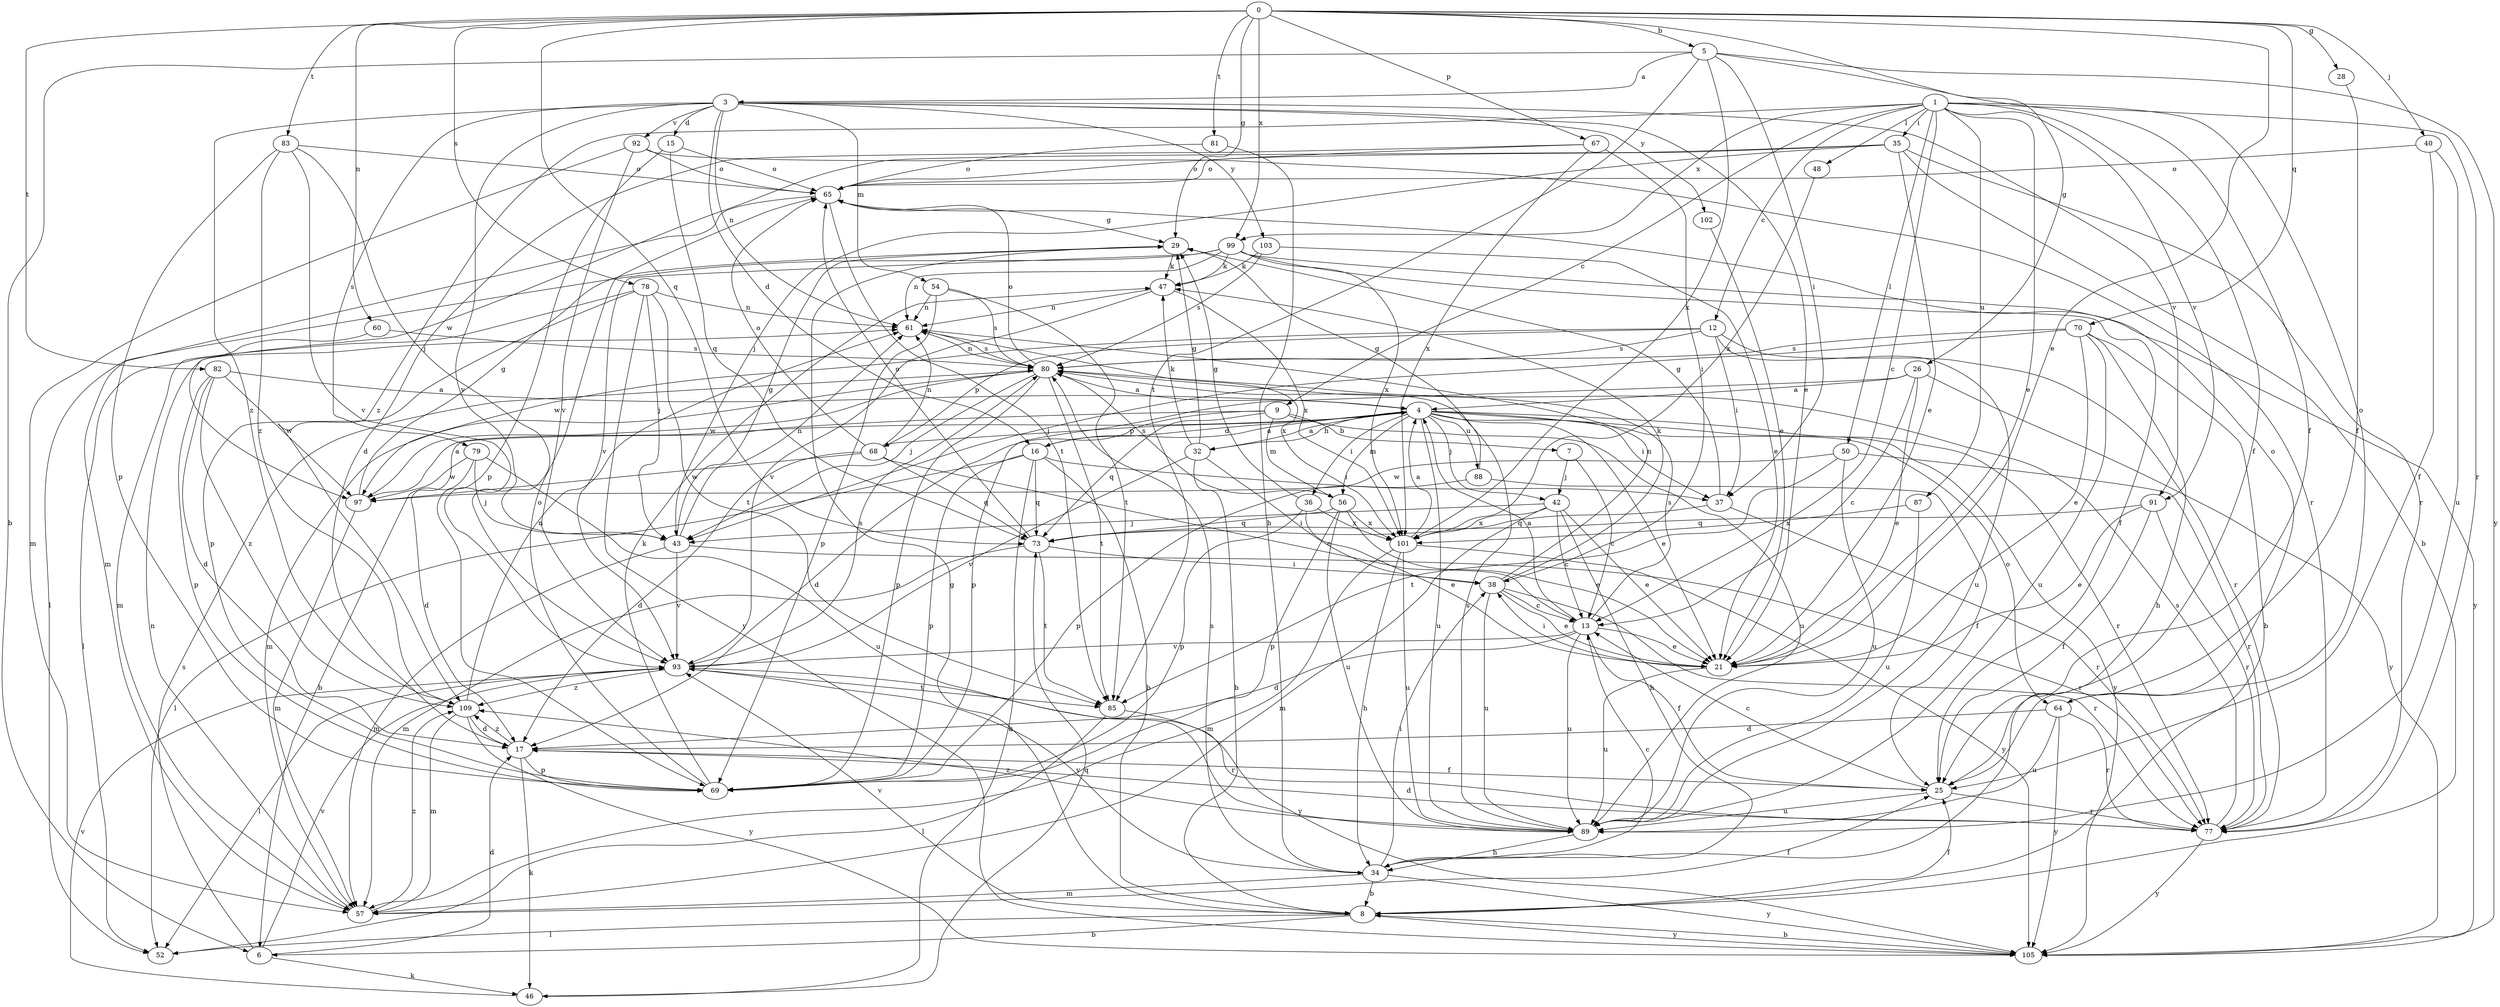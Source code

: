 strict digraph  {
0;
1;
3;
4;
5;
6;
7;
8;
9;
12;
13;
15;
16;
17;
21;
25;
26;
28;
29;
32;
34;
35;
36;
37;
38;
40;
42;
43;
46;
47;
48;
50;
52;
54;
56;
57;
60;
61;
64;
65;
67;
68;
69;
70;
73;
77;
78;
79;
80;
81;
82;
83;
85;
87;
88;
89;
91;
92;
93;
97;
99;
101;
102;
103;
105;
109;
0 -> 5  [label=b];
0 -> 21  [label=e];
0 -> 26  [label=g];
0 -> 28  [label=g];
0 -> 29  [label=g];
0 -> 40  [label=j];
0 -> 60  [label=n];
0 -> 67  [label=p];
0 -> 70  [label=q];
0 -> 73  [label=q];
0 -> 78  [label=s];
0 -> 81  [label=t];
0 -> 82  [label=t];
0 -> 83  [label=t];
0 -> 99  [label=x];
1 -> 9  [label=c];
1 -> 12  [label=c];
1 -> 13  [label=c];
1 -> 21  [label=e];
1 -> 25  [label=f];
1 -> 35  [label=i];
1 -> 48  [label=l];
1 -> 50  [label=l];
1 -> 64  [label=o];
1 -> 77  [label=r];
1 -> 87  [label=u];
1 -> 91  [label=v];
1 -> 99  [label=x];
1 -> 109  [label=z];
3 -> 15  [label=d];
3 -> 16  [label=d];
3 -> 21  [label=e];
3 -> 54  [label=m];
3 -> 61  [label=n];
3 -> 79  [label=s];
3 -> 91  [label=v];
3 -> 92  [label=v];
3 -> 93  [label=v];
3 -> 102  [label=y];
3 -> 103  [label=y];
3 -> 109  [label=z];
4 -> 16  [label=d];
4 -> 21  [label=e];
4 -> 32  [label=h];
4 -> 36  [label=i];
4 -> 37  [label=i];
4 -> 42  [label=j];
4 -> 56  [label=m];
4 -> 64  [label=o];
4 -> 68  [label=p];
4 -> 77  [label=r];
4 -> 88  [label=u];
4 -> 89  [label=u];
4 -> 105  [label=y];
5 -> 3  [label=a];
5 -> 6  [label=b];
5 -> 25  [label=f];
5 -> 37  [label=i];
5 -> 85  [label=t];
5 -> 101  [label=x];
5 -> 105  [label=y];
6 -> 17  [label=d];
6 -> 46  [label=k];
6 -> 80  [label=s];
6 -> 93  [label=v];
7 -> 13  [label=c];
7 -> 42  [label=j];
8 -> 6  [label=b];
8 -> 25  [label=f];
8 -> 29  [label=g];
8 -> 52  [label=l];
8 -> 93  [label=v];
8 -> 105  [label=y];
9 -> 6  [label=b];
9 -> 7  [label=b];
9 -> 17  [label=d];
9 -> 56  [label=m];
9 -> 73  [label=q];
9 -> 89  [label=u];
12 -> 37  [label=i];
12 -> 68  [label=p];
12 -> 77  [label=r];
12 -> 80  [label=s];
12 -> 89  [label=u];
12 -> 97  [label=w];
13 -> 4  [label=a];
13 -> 17  [label=d];
13 -> 21  [label=e];
13 -> 25  [label=f];
13 -> 80  [label=s];
13 -> 89  [label=u];
13 -> 93  [label=v];
15 -> 65  [label=o];
15 -> 69  [label=p];
15 -> 73  [label=q];
16 -> 4  [label=a];
16 -> 8  [label=b];
16 -> 37  [label=i];
16 -> 46  [label=k];
16 -> 52  [label=l];
16 -> 69  [label=p];
16 -> 73  [label=q];
17 -> 25  [label=f];
17 -> 46  [label=k];
17 -> 69  [label=p];
17 -> 109  [label=z];
21 -> 38  [label=i];
21 -> 89  [label=u];
25 -> 13  [label=c];
25 -> 77  [label=r];
25 -> 89  [label=u];
26 -> 4  [label=a];
26 -> 13  [label=c];
26 -> 21  [label=e];
26 -> 69  [label=p];
26 -> 105  [label=y];
28 -> 25  [label=f];
29 -> 47  [label=k];
32 -> 4  [label=a];
32 -> 8  [label=b];
32 -> 29  [label=g];
32 -> 38  [label=i];
32 -> 47  [label=k];
32 -> 93  [label=v];
34 -> 8  [label=b];
34 -> 13  [label=c];
34 -> 38  [label=i];
34 -> 57  [label=m];
34 -> 80  [label=s];
34 -> 93  [label=v];
34 -> 105  [label=y];
35 -> 8  [label=b];
35 -> 21  [label=e];
35 -> 43  [label=j];
35 -> 65  [label=o];
35 -> 77  [label=r];
35 -> 97  [label=w];
36 -> 21  [label=e];
36 -> 29  [label=g];
36 -> 69  [label=p];
36 -> 101  [label=x];
37 -> 29  [label=g];
37 -> 73  [label=q];
37 -> 77  [label=r];
38 -> 13  [label=c];
38 -> 21  [label=e];
38 -> 47  [label=k];
38 -> 61  [label=n];
38 -> 77  [label=r];
38 -> 89  [label=u];
40 -> 25  [label=f];
40 -> 65  [label=o];
40 -> 89  [label=u];
42 -> 13  [label=c];
42 -> 21  [label=e];
42 -> 34  [label=h];
42 -> 43  [label=j];
42 -> 57  [label=m];
42 -> 101  [label=x];
43 -> 29  [label=g];
43 -> 57  [label=m];
43 -> 61  [label=n];
43 -> 77  [label=r];
43 -> 93  [label=v];
46 -> 73  [label=q];
46 -> 93  [label=v];
47 -> 61  [label=n];
47 -> 93  [label=v];
47 -> 101  [label=x];
48 -> 101  [label=x];
50 -> 77  [label=r];
50 -> 85  [label=t];
50 -> 89  [label=u];
50 -> 97  [label=w];
54 -> 61  [label=n];
54 -> 69  [label=p];
54 -> 80  [label=s];
54 -> 85  [label=t];
56 -> 21  [label=e];
56 -> 69  [label=p];
56 -> 73  [label=q];
56 -> 80  [label=s];
56 -> 89  [label=u];
56 -> 101  [label=x];
57 -> 25  [label=f];
57 -> 61  [label=n];
57 -> 109  [label=z];
60 -> 52  [label=l];
60 -> 80  [label=s];
61 -> 80  [label=s];
61 -> 101  [label=x];
64 -> 17  [label=d];
64 -> 65  [label=o];
64 -> 77  [label=r];
64 -> 89  [label=u];
64 -> 105  [label=y];
65 -> 29  [label=g];
65 -> 57  [label=m];
65 -> 85  [label=t];
67 -> 17  [label=d];
67 -> 38  [label=i];
67 -> 65  [label=o];
67 -> 101  [label=x];
68 -> 13  [label=c];
68 -> 17  [label=d];
68 -> 61  [label=n];
68 -> 65  [label=o];
68 -> 73  [label=q];
68 -> 97  [label=w];
69 -> 47  [label=k];
69 -> 65  [label=o];
70 -> 8  [label=b];
70 -> 21  [label=e];
70 -> 34  [label=h];
70 -> 43  [label=j];
70 -> 80  [label=s];
70 -> 89  [label=u];
73 -> 38  [label=i];
73 -> 57  [label=m];
73 -> 65  [label=o];
73 -> 85  [label=t];
77 -> 17  [label=d];
77 -> 80  [label=s];
77 -> 105  [label=y];
78 -> 43  [label=j];
78 -> 57  [label=m];
78 -> 61  [label=n];
78 -> 69  [label=p];
78 -> 85  [label=t];
78 -> 105  [label=y];
79 -> 17  [label=d];
79 -> 43  [label=j];
79 -> 89  [label=u];
79 -> 97  [label=w];
80 -> 4  [label=a];
80 -> 43  [label=j];
80 -> 57  [label=m];
80 -> 61  [label=n];
80 -> 65  [label=o];
80 -> 69  [label=p];
80 -> 85  [label=t];
80 -> 97  [label=w];
81 -> 34  [label=h];
81 -> 65  [label=o];
82 -> 4  [label=a];
82 -> 17  [label=d];
82 -> 69  [label=p];
82 -> 97  [label=w];
82 -> 109  [label=z];
83 -> 43  [label=j];
83 -> 65  [label=o];
83 -> 69  [label=p];
83 -> 93  [label=v];
83 -> 109  [label=z];
85 -> 52  [label=l];
85 -> 77  [label=r];
87 -> 89  [label=u];
87 -> 101  [label=x];
88 -> 25  [label=f];
88 -> 29  [label=g];
88 -> 69  [label=p];
89 -> 34  [label=h];
89 -> 80  [label=s];
89 -> 109  [label=z];
91 -> 21  [label=e];
91 -> 25  [label=f];
91 -> 73  [label=q];
91 -> 77  [label=r];
92 -> 57  [label=m];
92 -> 65  [label=o];
92 -> 77  [label=r];
92 -> 93  [label=v];
93 -> 52  [label=l];
93 -> 80  [label=s];
93 -> 85  [label=t];
93 -> 105  [label=y];
93 -> 109  [label=z];
97 -> 4  [label=a];
97 -> 29  [label=g];
97 -> 57  [label=m];
99 -> 25  [label=f];
99 -> 47  [label=k];
99 -> 52  [label=l];
99 -> 61  [label=n];
99 -> 93  [label=v];
99 -> 101  [label=x];
99 -> 105  [label=y];
101 -> 4  [label=a];
101 -> 34  [label=h];
101 -> 57  [label=m];
101 -> 89  [label=u];
101 -> 105  [label=y];
102 -> 21  [label=e];
103 -> 21  [label=e];
103 -> 47  [label=k];
103 -> 80  [label=s];
105 -> 8  [label=b];
109 -> 17  [label=d];
109 -> 57  [label=m];
109 -> 61  [label=n];
109 -> 105  [label=y];
}
